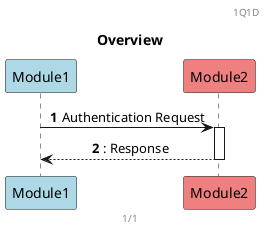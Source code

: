 @startuml overview

autonumber
autoactivate on

skinparam sequenceMessageAlign center
skinparam ResponseMessageBelowArrow true

header 1Q1D
footer %page%/%lastpage%
title Overview

participant Module1 as M1 #LightBlue 
participant Module2 as M2 #LightCoral 

M1 -> M2: Authentication Request
return: Response


@enduml

